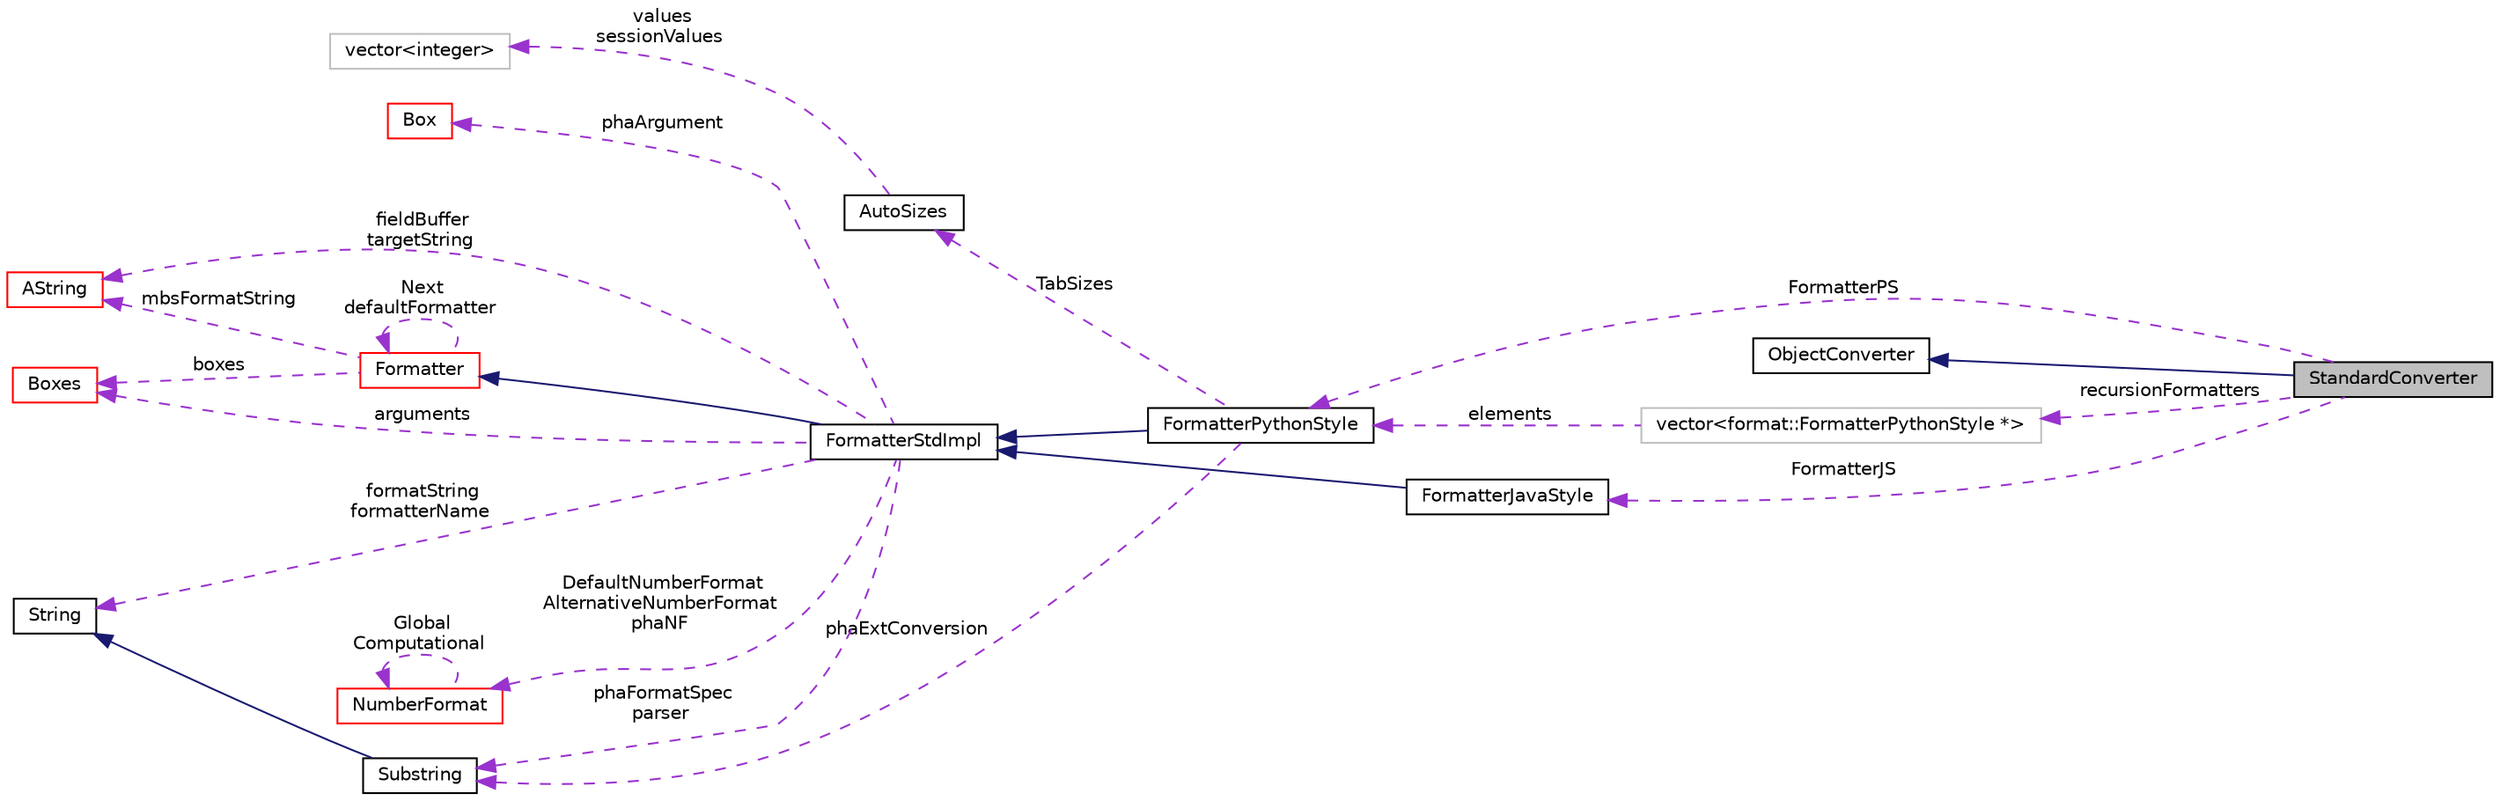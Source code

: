 digraph "StandardConverter"
{
  edge [fontname="Helvetica",fontsize="10",labelfontname="Helvetica",labelfontsize="10"];
  node [fontname="Helvetica",fontsize="10",shape=record];
  rankdir="LR";
  Node2 [label="StandardConverter",height=0.2,width=0.4,color="black", fillcolor="grey75", style="filled", fontcolor="black"];
  Node26 [label="vector\<integer\>",height=0.2,width=0.4,color="grey75", fillcolor="white", style="filled"];
  Node28 [label="vector\<format::FormatterPythonStyle *\>",height=0.2,width=0.4,color="grey75", fillcolor="white", style="filled"];
  Node3 -> Node2 [dir="back",color="midnightblue",fontsize="10",style="solid",fontname="Helvetica"];
  Node4 -> Node2 [dir="back",color="darkorchid3",fontsize="10",style="dashed",label=" FormatterPS" ,fontname="Helvetica"];
  Node4 -> Node28 [dir="back",color="darkorchid3",fontsize="10",style="dashed",label=" elements" ,fontname="Helvetica"];
  Node5 -> Node4 [dir="back",color="midnightblue",fontsize="10",style="solid",fontname="Helvetica"];
  Node5 -> Node27 [dir="back",color="midnightblue",fontsize="10",style="solid",fontname="Helvetica"];
  Node6 -> Node5 [dir="back",color="midnightblue",fontsize="10",style="solid",fontname="Helvetica"];
  Node6 -> Node6 [dir="back",color="darkorchid3",fontsize="10",style="dashed",label=" Next\ndefaultFormatter" ,fontname="Helvetica"];
  Node7 -> Node5 [dir="back",color="darkorchid3",fontsize="10",style="dashed",label=" fieldBuffer\ntargetString" ,fontname="Helvetica"];
  Node7 -> Node6 [dir="back",color="darkorchid3",fontsize="10",style="dashed",label=" mbsFormatString" ,fontname="Helvetica"];
  Node9 -> Node5 [dir="back",color="darkorchid3",fontsize="10",style="dashed",label=" formatString\nformatterName" ,fontname="Helvetica"];
  Node9 -> Node21 [dir="back",color="midnightblue",fontsize="10",style="solid",fontname="Helvetica"];
  Node17 -> Node5 [dir="back",color="darkorchid3",fontsize="10",style="dashed",label=" arguments" ,fontname="Helvetica"];
  Node17 -> Node6 [dir="back",color="darkorchid3",fontsize="10",style="dashed",label=" boxes" ,fontname="Helvetica"];
  Node20 -> Node5 [dir="back",color="darkorchid3",fontsize="10",style="dashed",label=" DefaultNumberFormat\nAlternativeNumberFormat\nphaNF" ,fontname="Helvetica"];
  Node20 -> Node20 [dir="back",color="darkorchid3",fontsize="10",style="dashed",label=" Global\nComputational" ,fontname="Helvetica"];
  Node21 -> Node4 [dir="back",color="darkorchid3",fontsize="10",style="dashed",label=" phaExtConversion" ,fontname="Helvetica"];
  Node21 -> Node5 [dir="back",color="darkorchid3",fontsize="10",style="dashed",label=" phaFormatSpec\nparser" ,fontname="Helvetica"];
  Node22 -> Node5 [dir="back",color="darkorchid3",fontsize="10",style="dashed",label=" phaArgument" ,fontname="Helvetica"];
  Node25 -> Node4 [dir="back",color="darkorchid3",fontsize="10",style="dashed",label=" TabSizes" ,fontname="Helvetica"];
  Node26 -> Node25 [dir="back",color="darkorchid3",fontsize="10",style="dashed",label=" values\nsessionValues" ,fontname="Helvetica"];
  Node27 -> Node2 [dir="back",color="darkorchid3",fontsize="10",style="dashed",label=" FormatterJS" ,fontname="Helvetica"];
  Node28 -> Node2 [dir="back",color="darkorchid3",fontsize="10",style="dashed",label=" recursionFormatters" ,fontname="Helvetica"];
  Node3 [label="ObjectConverter",height=0.2,width=0.4,color="black", fillcolor="white", style="filled",URL="$classaworx_1_1lox_1_1core_1_1textlogger_1_1ObjectConverter.html"];
  Node4 [label="FormatterPythonStyle",height=0.2,width=0.4,color="black", fillcolor="white", style="filled",URL="$classaworx_1_1lib_1_1strings_1_1format_1_1FormatterPythonStyle.html"];
  Node5 [label="FormatterStdImpl",height=0.2,width=0.4,color="black", fillcolor="white", style="filled",URL="$classaworx_1_1lib_1_1strings_1_1format_1_1FormatterStdImpl.html"];
  Node6 [label="Formatter",height=0.2,width=0.4,color="red", fillcolor="white", style="filled",URL="$classaworx_1_1lib_1_1strings_1_1format_1_1Formatter.html"];
  Node7 [label="AString",height=0.2,width=0.4,color="red", fillcolor="white", style="filled",URL="$classaworx_1_1lib_1_1strings_1_1AString.html"];
  Node17 [label="Boxes",height=0.2,width=0.4,color="red", fillcolor="white", style="filled",URL="$classaworx_1_1lib_1_1boxing_1_1Boxes.html"];
  Node20 [label="NumberFormat",height=0.2,width=0.4,color="red", fillcolor="white", style="filled",URL="$classaworx_1_1lib_1_1strings_1_1NumberFormat.html"];
  Node9 [label="String",height=0.2,width=0.4,color="black", fillcolor="white", style="filled",URL="$classaworx_1_1lib_1_1strings_1_1String.html"];
  Node21 [label="Substring",height=0.2,width=0.4,color="black", fillcolor="white", style="filled",URL="$classaworx_1_1lib_1_1strings_1_1Substring.html"];
  Node22 [label="Box",height=0.2,width=0.4,color="red", fillcolor="white", style="filled",URL="$classaworx_1_1lib_1_1boxing_1_1Box.html"];
  Node25 [label="AutoSizes",height=0.2,width=0.4,color="black", fillcolor="white", style="filled",URL="$classaworx_1_1lib_1_1strings_1_1util_1_1AutoSizes.html"];
  Node27 [label="FormatterJavaStyle",height=0.2,width=0.4,color="black", fillcolor="white", style="filled",URL="$classaworx_1_1lib_1_1strings_1_1format_1_1FormatterJavaStyle.html"];
}

